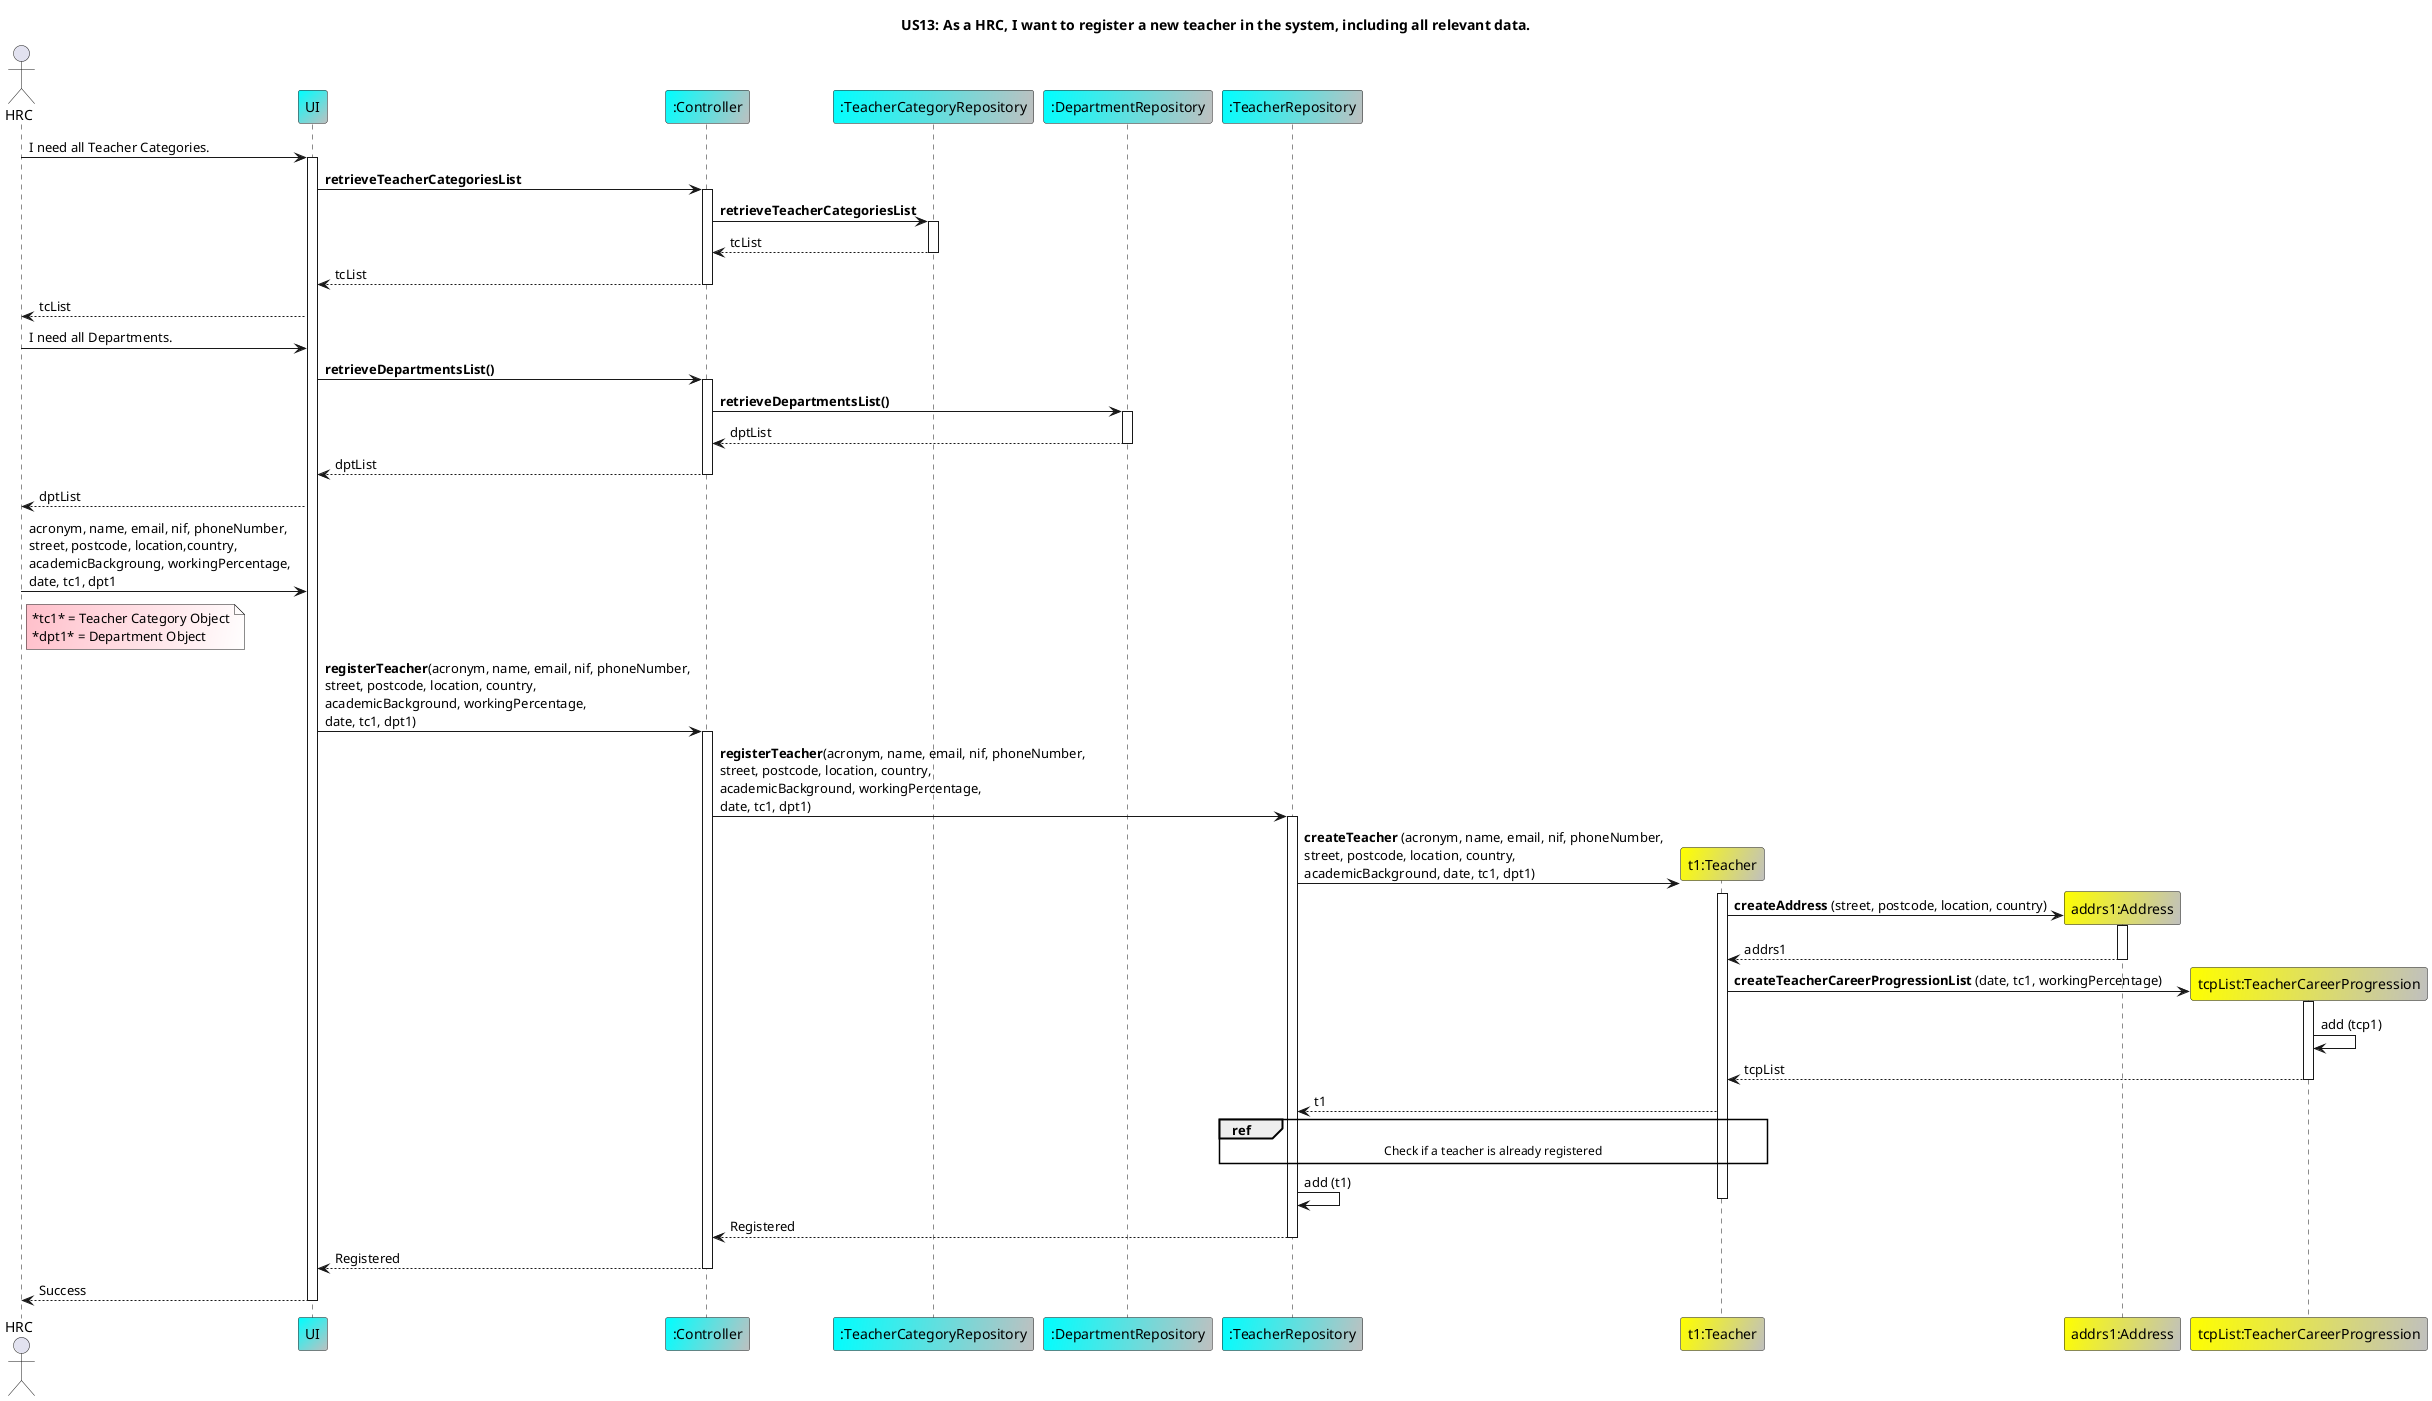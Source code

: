 @startuml

title US13: As a HRC, I want to register a new teacher in the system, including all relevant data.

actor HRC
participant "UI" as UI #Cyan/Silver
participant ":Controller" as Controller #Cyan/Silver
participant ":TeacherCategoryRepository" as TeacherCategoryRepository #Cyan/Silver
participant ":DepartmentRepository" as DepartmentRepository #Cyan/Silver
participant ":TeacherRepository" as TeacherRepository #Cyan/Silver
participant "t1:Teacher" as Teacher #Yellow/Silver
participant "addrs1:Address" as Address #Yellow/Silver
participant "tcpList:TeacherCareerProgression" as TeacherCareerProgression #Yellow/Silver


HRC -> UI: I need all Teacher Categories.
activate UI

UI -> Controller: **retrieveTeacherCategoriesList**
activate Controller

Controller -> TeacherCategoryRepository: **retrieveTeacherCategoriesList**
activate TeacherCategoryRepository

TeacherCategoryRepository --> Controller: tcList
deactivate TeacherCategoryRepository

Controller --> UI: tcList
deactivate Controller

UI --> HRC: tcList

HRC -> UI: I need all Departments.

UI -> Controller: **retrieveDepartmentsList()**
activate Controller

Controller -> DepartmentRepository: **retrieveDepartmentsList()**
activate DepartmentRepository

DepartmentRepository --> Controller: dptList
deactivate DepartmentRepository

Controller --> UI: dptList
deactivate Controller

UI --> HRC: dptList

HRC -> UI: acronym, name, email, nif, phoneNumber,\nstreet, postcode, location,country,\nacademicBackgroung, workingPercentage,\ndate, tc1, dpt1

Note Right HRC #Pink/White
    *tc1* = Teacher Category Object
    *dpt1* = Department Object
End Note

UI -> Controller: **registerTeacher**(acronym, name, email, nif, phoneNumber,\nstreet, postcode, location, country,\nacademicBackground, workingPercentage,\ndate, tc1, dpt1)
activate Controller

Controller -> TeacherRepository: **registerTeacher**(acronym, name, email, nif, phoneNumber,\nstreet, postcode, location, country,\nacademicBackground, workingPercentage,\ndate, tc1, dpt1)
activate TeacherRepository

TeacherRepository -> Teacher **: **createTeacher** (acronym, name, email, nif, phoneNumber,\nstreet, postcode, location, country,\nacademicBackground, date, tc1, dpt1)
activate Teacher

Teacher -> Address **: **createAddress** (street, postcode, location, country)
activate Address

Address --> Teacher: addrs1
deactivate Address

Teacher -> TeacherCareerProgression **: **createTeacherCareerProgressionList** (date, tc1, workingPercentage)
activate TeacherCareerProgression

TeacherCareerProgression -> TeacherCareerProgression: add (tcp1)

TeacherCareerProgression --> Teacher: tcpList
deactivate TeacherCareerProgression

Teacher --> TeacherRepository: t1

ref over TeacherRepository, Teacher
    Check if a teacher is already registered
end ref

TeacherRepository -> TeacherRepository: add (t1)

deactivate Teacher

TeacherRepository --> Controller: Registered
deactivate TeacherRepository

Controller --> UI: Registered
deactivate Controller

UI --> HRC: Success
deactivate UI

@enduml